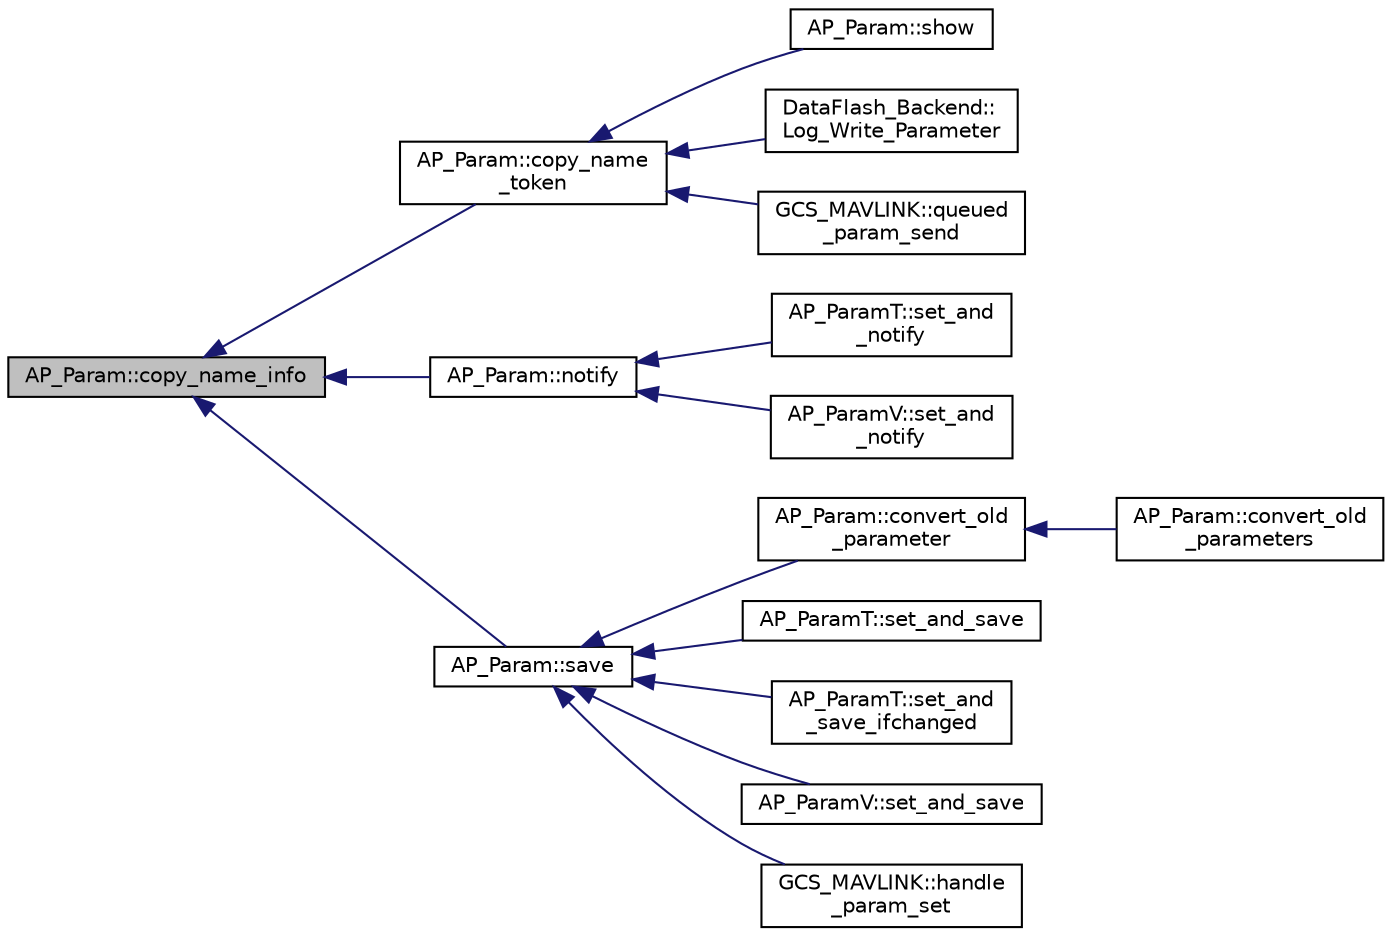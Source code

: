 digraph "AP_Param::copy_name_info"
{
 // INTERACTIVE_SVG=YES
  edge [fontname="Helvetica",fontsize="10",labelfontname="Helvetica",labelfontsize="10"];
  node [fontname="Helvetica",fontsize="10",shape=record];
  rankdir="LR";
  Node1 [label="AP_Param::copy_name_info",height=0.2,width=0.4,color="black", fillcolor="grey75", style="filled", fontcolor="black"];
  Node1 -> Node2 [dir="back",color="midnightblue",fontsize="10",style="solid",fontname="Helvetica"];
  Node2 [label="AP_Param::copy_name\l_token",height=0.2,width=0.4,color="black", fillcolor="white", style="filled",URL="$classAP__Param.html#a1ae2225a14191dcd19d1739b62e9cca1"];
  Node2 -> Node3 [dir="back",color="midnightblue",fontsize="10",style="solid",fontname="Helvetica"];
  Node3 [label="AP_Param::show",height=0.2,width=0.4,color="black", fillcolor="white", style="filled",URL="$classAP__Param.html#a2319bfb40f3b06d0db1f7483e5973bb0",tooltip="print the value of one variable "];
  Node2 -> Node4 [dir="back",color="midnightblue",fontsize="10",style="solid",fontname="Helvetica"];
  Node4 [label="DataFlash_Backend::\lLog_Write_Parameter",height=0.2,width=0.4,color="black", fillcolor="white", style="filled",URL="$classDataFlash__Backend.html#a76b0eff7f34874f2a35c4d6241203e6f"];
  Node2 -> Node5 [dir="back",color="midnightblue",fontsize="10",style="solid",fontname="Helvetica"];
  Node5 [label="GCS_MAVLINK::queued\l_param_send",height=0.2,width=0.4,color="black", fillcolor="white", style="filled",URL="$structGCS__MAVLINK.html#a508b2da2af9a77f175c60cac467cec70",tooltip="Send the next pending parameter, called from deferred message handling code. "];
  Node1 -> Node6 [dir="back",color="midnightblue",fontsize="10",style="solid",fontname="Helvetica"];
  Node6 [label="AP_Param::notify",height=0.2,width=0.4,color="black", fillcolor="white", style="filled",URL="$classAP__Param.html#aba65529d8f02fe19a3a3e965733299e3"];
  Node6 -> Node7 [dir="back",color="midnightblue",fontsize="10",style="solid",fontname="Helvetica"];
  Node7 [label="AP_ParamT::set_and\l_notify",height=0.2,width=0.4,color="black", fillcolor="white", style="filled",URL="$classAP__ParamT.html#a62b1304c3772c44d2ec6f89539783eb3"];
  Node6 -> Node8 [dir="back",color="midnightblue",fontsize="10",style="solid",fontname="Helvetica"];
  Node8 [label="AP_ParamV::set_and\l_notify",height=0.2,width=0.4,color="black", fillcolor="white", style="filled",URL="$classAP__ParamV.html#ae08489200f14ff69e81f561f7faf47c5"];
  Node1 -> Node9 [dir="back",color="midnightblue",fontsize="10",style="solid",fontname="Helvetica"];
  Node9 [label="AP_Param::save",height=0.2,width=0.4,color="black", fillcolor="white", style="filled",URL="$classAP__Param.html#ae498713a1575d30e9a10507d76c15e86"];
  Node9 -> Node10 [dir="back",color="midnightblue",fontsize="10",style="solid",fontname="Helvetica"];
  Node10 [label="AP_Param::convert_old\l_parameter",height=0.2,width=0.4,color="black", fillcolor="white", style="filled",URL="$classAP__Param.html#a654a77016ef0dadc5426cbeda0c70662"];
  Node10 -> Node11 [dir="back",color="midnightblue",fontsize="10",style="solid",fontname="Helvetica"];
  Node11 [label="AP_Param::convert_old\l_parameters",height=0.2,width=0.4,color="black", fillcolor="white", style="filled",URL="$classAP__Param.html#ab0fc2976026f41763aa102cd2e67fbb0"];
  Node9 -> Node12 [dir="back",color="midnightblue",fontsize="10",style="solid",fontname="Helvetica"];
  Node12 [label="AP_ParamT::set_and_save",height=0.2,width=0.4,color="black", fillcolor="white", style="filled",URL="$classAP__ParamT.html#a25edf0e710f7be745fcf64636ba69be8"];
  Node9 -> Node13 [dir="back",color="midnightblue",fontsize="10",style="solid",fontname="Helvetica"];
  Node13 [label="AP_ParamT::set_and\l_save_ifchanged",height=0.2,width=0.4,color="black", fillcolor="white", style="filled",URL="$classAP__ParamT.html#a950a2a2acb4a1073314733cd0856f31f"];
  Node9 -> Node14 [dir="back",color="midnightblue",fontsize="10",style="solid",fontname="Helvetica"];
  Node14 [label="AP_ParamV::set_and_save",height=0.2,width=0.4,color="black", fillcolor="white", style="filled",URL="$classAP__ParamV.html#ad0e5c746e1c9ae91c58e17e84f5ea390"];
  Node9 -> Node15 [dir="back",color="midnightblue",fontsize="10",style="solid",fontname="Helvetica"];
  Node15 [label="GCS_MAVLINK::handle\l_param_set",height=0.2,width=0.4,color="black", fillcolor="white", style="filled",URL="$structGCS__MAVLINK.html#ae8138868be824c9478307c705a0e6763"];
}
